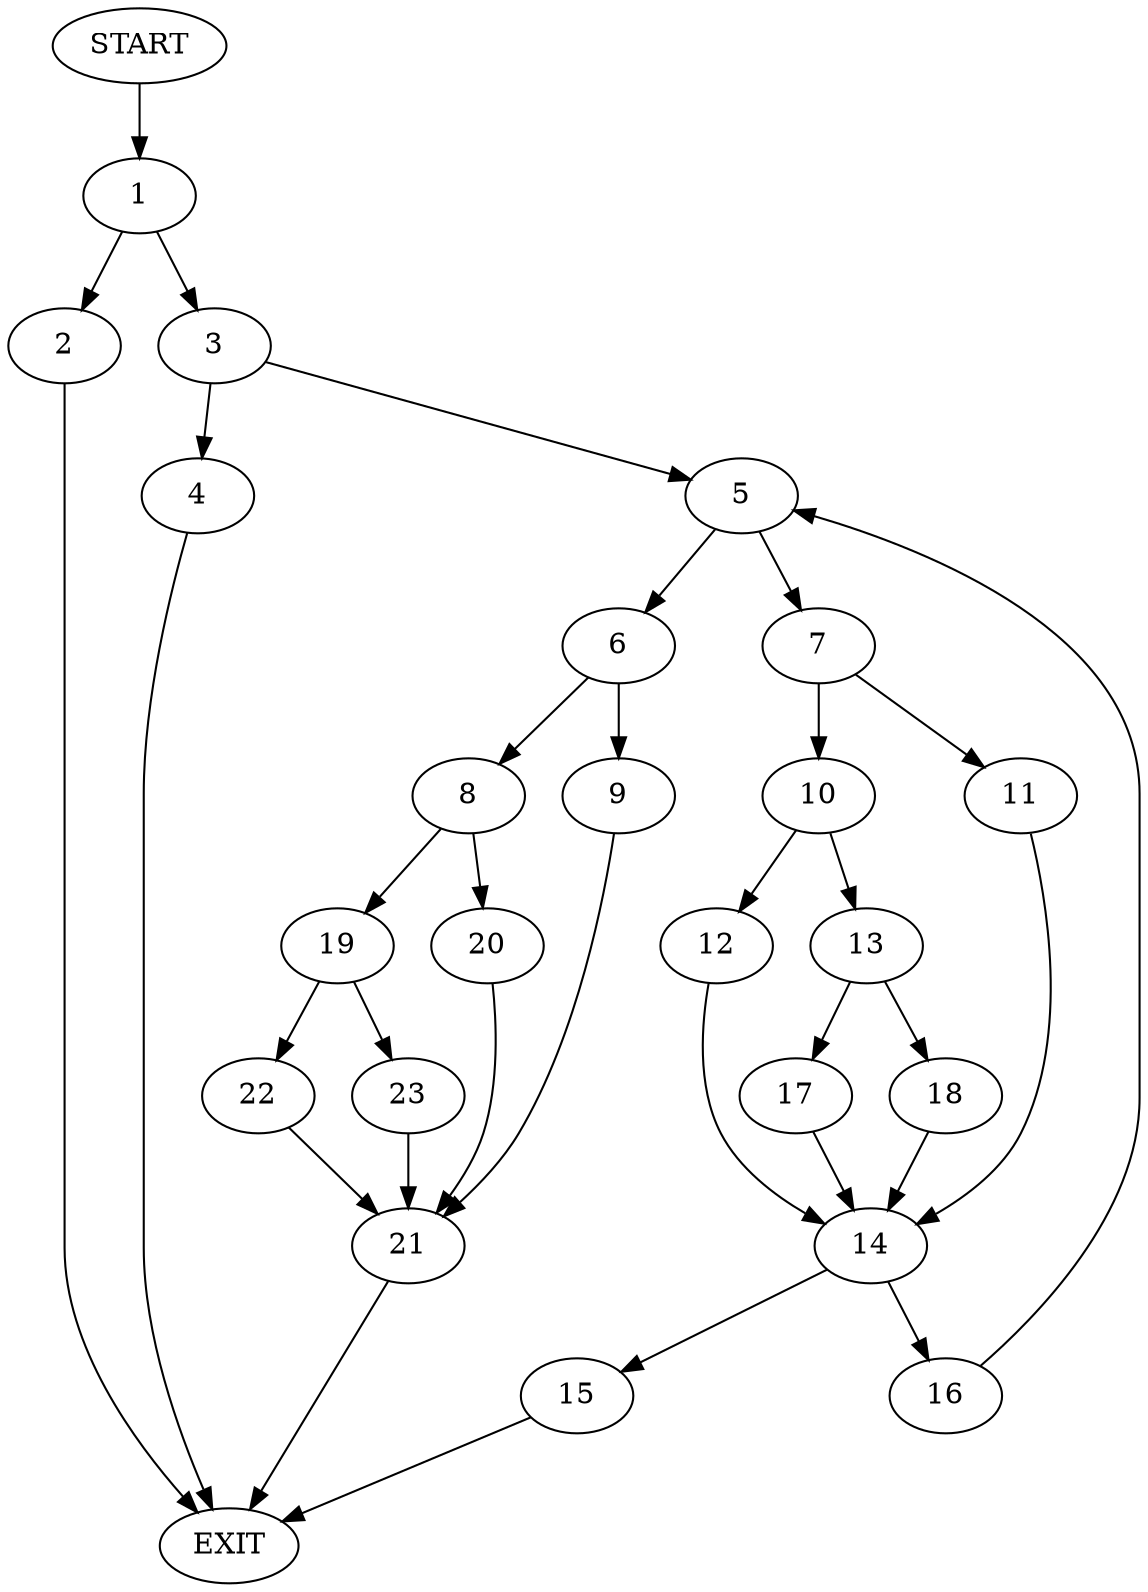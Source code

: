 digraph {
0 [label="START"]
24 [label="EXIT"]
0 -> 1
1 -> 2
1 -> 3
2 -> 24
3 -> 4
3 -> 5
5 -> 6
5 -> 7
4 -> 24
6 -> 8
6 -> 9
7 -> 10
7 -> 11
10 -> 12
10 -> 13
11 -> 14
14 -> 15
14 -> 16
13 -> 17
13 -> 18
12 -> 14
18 -> 14
17 -> 14
16 -> 5
15 -> 24
8 -> 19
8 -> 20
9 -> 21
21 -> 24
20 -> 21
19 -> 22
19 -> 23
23 -> 21
22 -> 21
}
